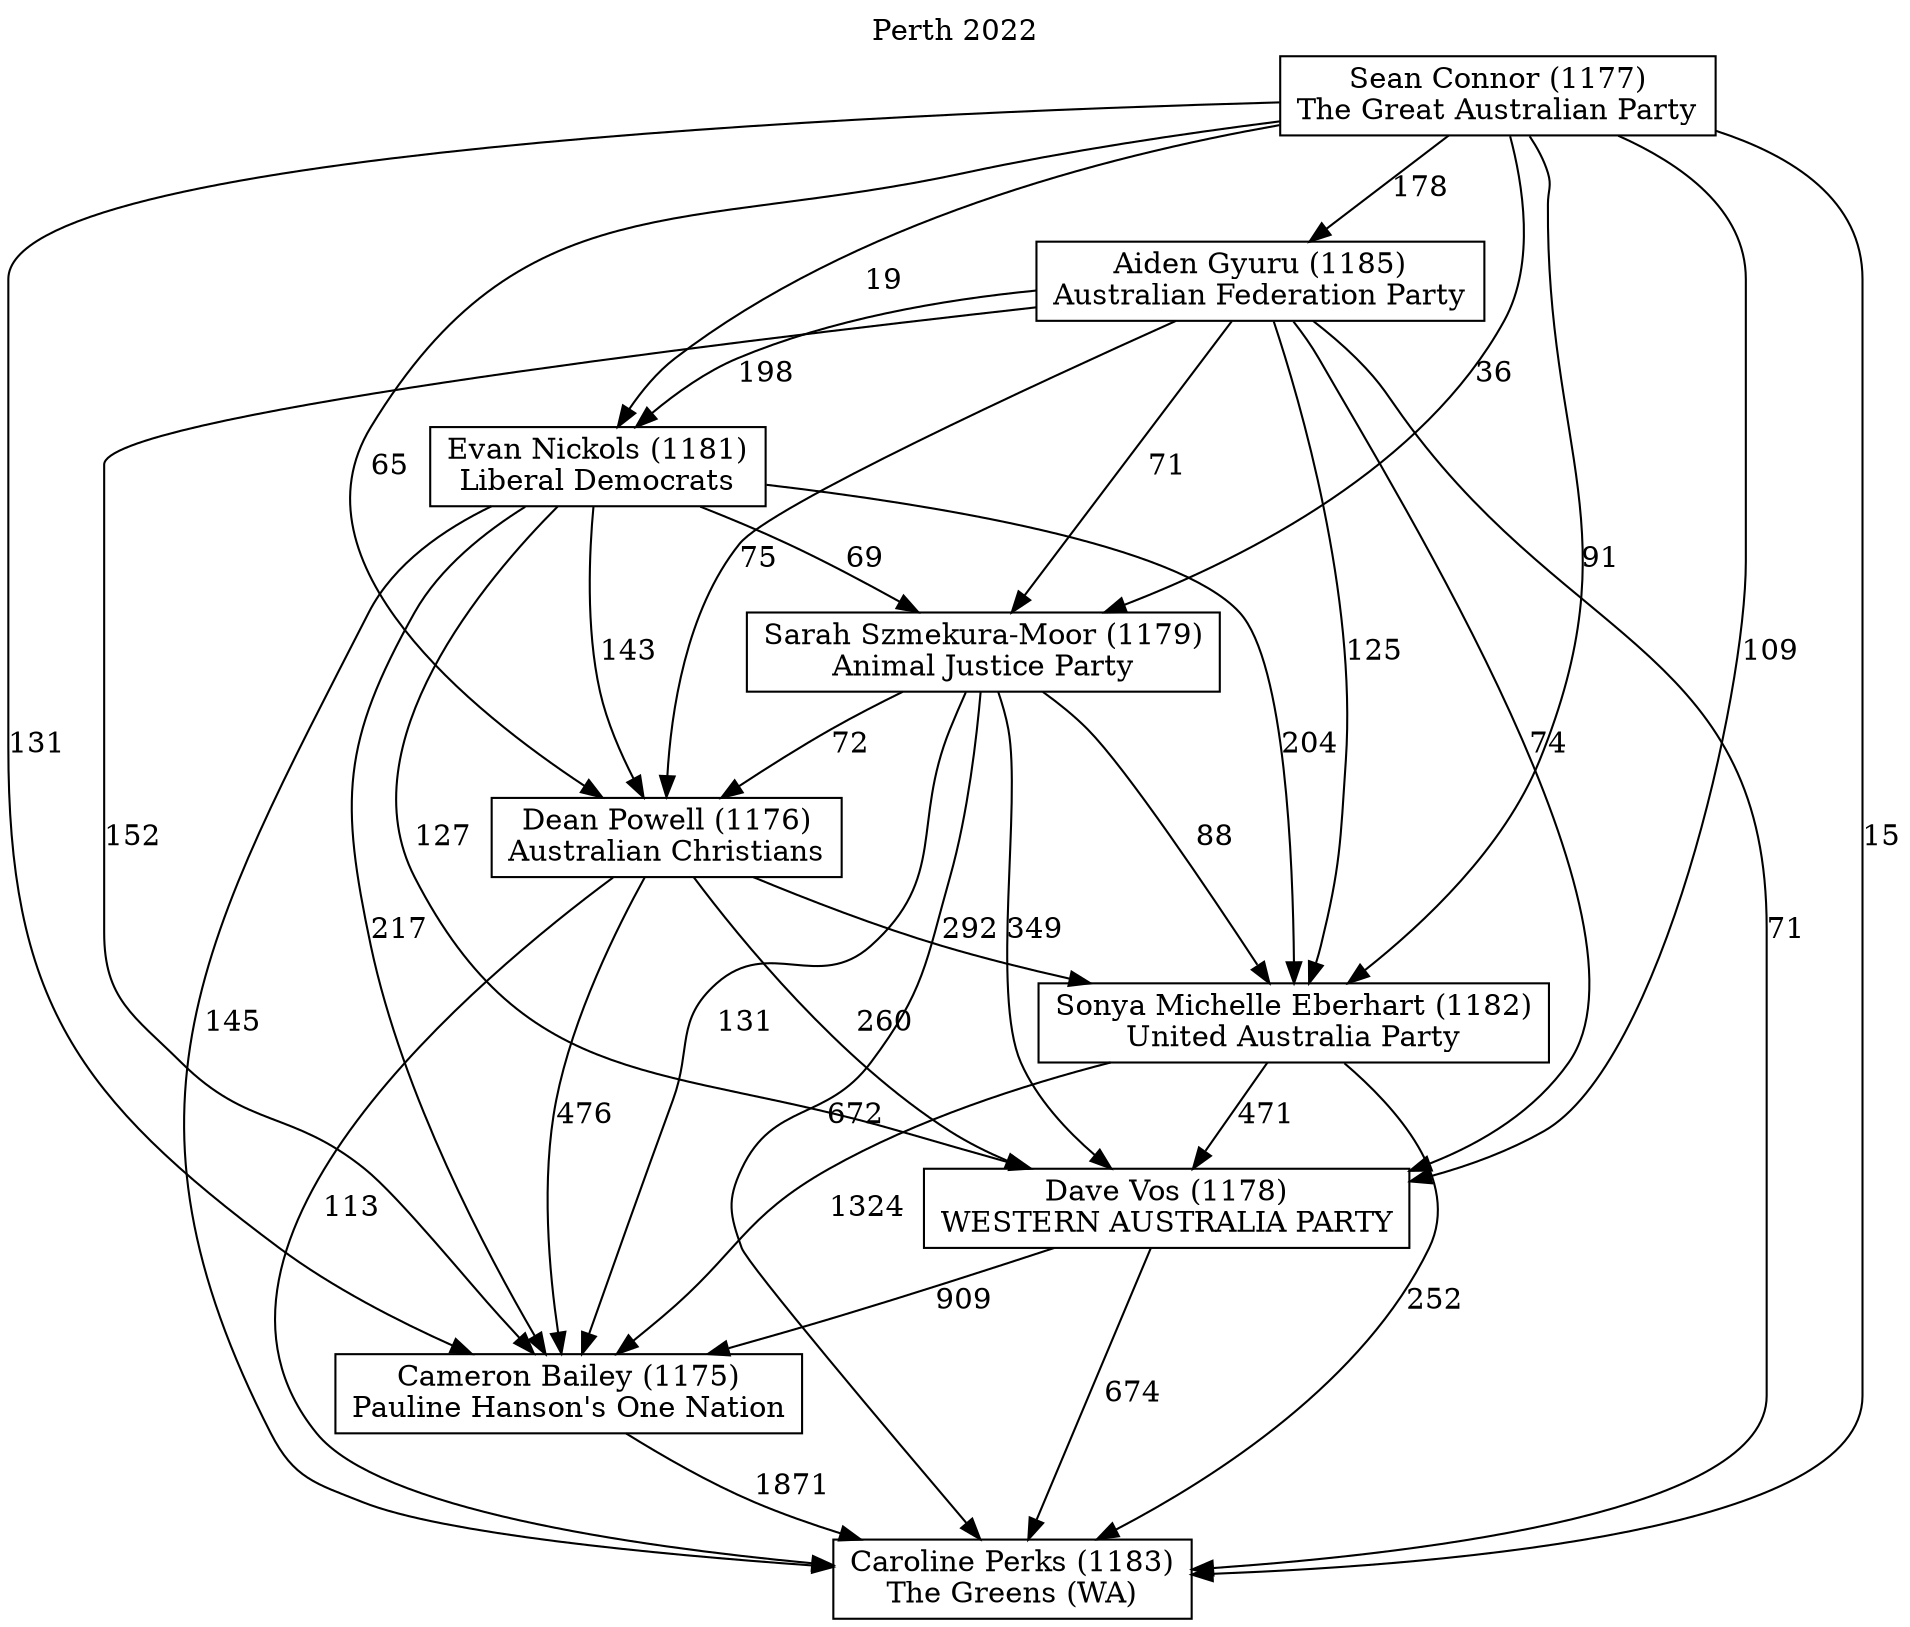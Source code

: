 // House preference flow
digraph "Caroline Perks (1183)_Perth_2022" {
	graph [label="Perth 2022" labelloc=t]
	node [shape=box]
	"Caroline Perks (1183)" [label="Caroline Perks (1183)
The Greens (WA)"]
	"Cameron Bailey (1175)" [label="Cameron Bailey (1175)
Pauline Hanson's One Nation"]
	"Dave Vos (1178)" [label="Dave Vos (1178)
WESTERN AUSTRALIA PARTY"]
	"Sonya Michelle Eberhart (1182)" [label="Sonya Michelle Eberhart (1182)
United Australia Party"]
	"Dean Powell (1176)" [label="Dean Powell (1176)
Australian Christians"]
	"Sarah Szmekura-Moor (1179)" [label="Sarah Szmekura-Moor (1179)
Animal Justice Party"]
	"Evan Nickols (1181)" [label="Evan Nickols (1181)
Liberal Democrats"]
	"Aiden Gyuru (1185)" [label="Aiden Gyuru (1185)
Australian Federation Party"]
	"Sean Connor (1177)" [label="Sean Connor (1177)
The Great Australian Party"]
	"Caroline Perks (1183)" [label="Caroline Perks (1183)
The Greens (WA)"]
	"Dave Vos (1178)" [label="Dave Vos (1178)
WESTERN AUSTRALIA PARTY"]
	"Sonya Michelle Eberhart (1182)" [label="Sonya Michelle Eberhart (1182)
United Australia Party"]
	"Dean Powell (1176)" [label="Dean Powell (1176)
Australian Christians"]
	"Sarah Szmekura-Moor (1179)" [label="Sarah Szmekura-Moor (1179)
Animal Justice Party"]
	"Evan Nickols (1181)" [label="Evan Nickols (1181)
Liberal Democrats"]
	"Aiden Gyuru (1185)" [label="Aiden Gyuru (1185)
Australian Federation Party"]
	"Sean Connor (1177)" [label="Sean Connor (1177)
The Great Australian Party"]
	"Caroline Perks (1183)" [label="Caroline Perks (1183)
The Greens (WA)"]
	"Sonya Michelle Eberhart (1182)" [label="Sonya Michelle Eberhart (1182)
United Australia Party"]
	"Dean Powell (1176)" [label="Dean Powell (1176)
Australian Christians"]
	"Sarah Szmekura-Moor (1179)" [label="Sarah Szmekura-Moor (1179)
Animal Justice Party"]
	"Evan Nickols (1181)" [label="Evan Nickols (1181)
Liberal Democrats"]
	"Aiden Gyuru (1185)" [label="Aiden Gyuru (1185)
Australian Federation Party"]
	"Sean Connor (1177)" [label="Sean Connor (1177)
The Great Australian Party"]
	"Caroline Perks (1183)" [label="Caroline Perks (1183)
The Greens (WA)"]
	"Dean Powell (1176)" [label="Dean Powell (1176)
Australian Christians"]
	"Sarah Szmekura-Moor (1179)" [label="Sarah Szmekura-Moor (1179)
Animal Justice Party"]
	"Evan Nickols (1181)" [label="Evan Nickols (1181)
Liberal Democrats"]
	"Aiden Gyuru (1185)" [label="Aiden Gyuru (1185)
Australian Federation Party"]
	"Sean Connor (1177)" [label="Sean Connor (1177)
The Great Australian Party"]
	"Caroline Perks (1183)" [label="Caroline Perks (1183)
The Greens (WA)"]
	"Sarah Szmekura-Moor (1179)" [label="Sarah Szmekura-Moor (1179)
Animal Justice Party"]
	"Evan Nickols (1181)" [label="Evan Nickols (1181)
Liberal Democrats"]
	"Aiden Gyuru (1185)" [label="Aiden Gyuru (1185)
Australian Federation Party"]
	"Sean Connor (1177)" [label="Sean Connor (1177)
The Great Australian Party"]
	"Caroline Perks (1183)" [label="Caroline Perks (1183)
The Greens (WA)"]
	"Evan Nickols (1181)" [label="Evan Nickols (1181)
Liberal Democrats"]
	"Aiden Gyuru (1185)" [label="Aiden Gyuru (1185)
Australian Federation Party"]
	"Sean Connor (1177)" [label="Sean Connor (1177)
The Great Australian Party"]
	"Caroline Perks (1183)" [label="Caroline Perks (1183)
The Greens (WA)"]
	"Aiden Gyuru (1185)" [label="Aiden Gyuru (1185)
Australian Federation Party"]
	"Sean Connor (1177)" [label="Sean Connor (1177)
The Great Australian Party"]
	"Caroline Perks (1183)" [label="Caroline Perks (1183)
The Greens (WA)"]
	"Sean Connor (1177)" [label="Sean Connor (1177)
The Great Australian Party"]
	"Sean Connor (1177)" [label="Sean Connor (1177)
The Great Australian Party"]
	"Aiden Gyuru (1185)" [label="Aiden Gyuru (1185)
Australian Federation Party"]
	"Sean Connor (1177)" [label="Sean Connor (1177)
The Great Australian Party"]
	"Sean Connor (1177)" [label="Sean Connor (1177)
The Great Australian Party"]
	"Evan Nickols (1181)" [label="Evan Nickols (1181)
Liberal Democrats"]
	"Aiden Gyuru (1185)" [label="Aiden Gyuru (1185)
Australian Federation Party"]
	"Sean Connor (1177)" [label="Sean Connor (1177)
The Great Australian Party"]
	"Evan Nickols (1181)" [label="Evan Nickols (1181)
Liberal Democrats"]
	"Sean Connor (1177)" [label="Sean Connor (1177)
The Great Australian Party"]
	"Sean Connor (1177)" [label="Sean Connor (1177)
The Great Australian Party"]
	"Aiden Gyuru (1185)" [label="Aiden Gyuru (1185)
Australian Federation Party"]
	"Sean Connor (1177)" [label="Sean Connor (1177)
The Great Australian Party"]
	"Sean Connor (1177)" [label="Sean Connor (1177)
The Great Australian Party"]
	"Sarah Szmekura-Moor (1179)" [label="Sarah Szmekura-Moor (1179)
Animal Justice Party"]
	"Evan Nickols (1181)" [label="Evan Nickols (1181)
Liberal Democrats"]
	"Aiden Gyuru (1185)" [label="Aiden Gyuru (1185)
Australian Federation Party"]
	"Sean Connor (1177)" [label="Sean Connor (1177)
The Great Australian Party"]
	"Sarah Szmekura-Moor (1179)" [label="Sarah Szmekura-Moor (1179)
Animal Justice Party"]
	"Aiden Gyuru (1185)" [label="Aiden Gyuru (1185)
Australian Federation Party"]
	"Sean Connor (1177)" [label="Sean Connor (1177)
The Great Australian Party"]
	"Sarah Szmekura-Moor (1179)" [label="Sarah Szmekura-Moor (1179)
Animal Justice Party"]
	"Sean Connor (1177)" [label="Sean Connor (1177)
The Great Australian Party"]
	"Sean Connor (1177)" [label="Sean Connor (1177)
The Great Australian Party"]
	"Aiden Gyuru (1185)" [label="Aiden Gyuru (1185)
Australian Federation Party"]
	"Sean Connor (1177)" [label="Sean Connor (1177)
The Great Australian Party"]
	"Sean Connor (1177)" [label="Sean Connor (1177)
The Great Australian Party"]
	"Evan Nickols (1181)" [label="Evan Nickols (1181)
Liberal Democrats"]
	"Aiden Gyuru (1185)" [label="Aiden Gyuru (1185)
Australian Federation Party"]
	"Sean Connor (1177)" [label="Sean Connor (1177)
The Great Australian Party"]
	"Evan Nickols (1181)" [label="Evan Nickols (1181)
Liberal Democrats"]
	"Sean Connor (1177)" [label="Sean Connor (1177)
The Great Australian Party"]
	"Sean Connor (1177)" [label="Sean Connor (1177)
The Great Australian Party"]
	"Aiden Gyuru (1185)" [label="Aiden Gyuru (1185)
Australian Federation Party"]
	"Sean Connor (1177)" [label="Sean Connor (1177)
The Great Australian Party"]
	"Sean Connor (1177)" [label="Sean Connor (1177)
The Great Australian Party"]
	"Dean Powell (1176)" [label="Dean Powell (1176)
Australian Christians"]
	"Sarah Szmekura-Moor (1179)" [label="Sarah Szmekura-Moor (1179)
Animal Justice Party"]
	"Evan Nickols (1181)" [label="Evan Nickols (1181)
Liberal Democrats"]
	"Aiden Gyuru (1185)" [label="Aiden Gyuru (1185)
Australian Federation Party"]
	"Sean Connor (1177)" [label="Sean Connor (1177)
The Great Australian Party"]
	"Dean Powell (1176)" [label="Dean Powell (1176)
Australian Christians"]
	"Evan Nickols (1181)" [label="Evan Nickols (1181)
Liberal Democrats"]
	"Aiden Gyuru (1185)" [label="Aiden Gyuru (1185)
Australian Federation Party"]
	"Sean Connor (1177)" [label="Sean Connor (1177)
The Great Australian Party"]
	"Dean Powell (1176)" [label="Dean Powell (1176)
Australian Christians"]
	"Aiden Gyuru (1185)" [label="Aiden Gyuru (1185)
Australian Federation Party"]
	"Sean Connor (1177)" [label="Sean Connor (1177)
The Great Australian Party"]
	"Dean Powell (1176)" [label="Dean Powell (1176)
Australian Christians"]
	"Sean Connor (1177)" [label="Sean Connor (1177)
The Great Australian Party"]
	"Sean Connor (1177)" [label="Sean Connor (1177)
The Great Australian Party"]
	"Aiden Gyuru (1185)" [label="Aiden Gyuru (1185)
Australian Federation Party"]
	"Sean Connor (1177)" [label="Sean Connor (1177)
The Great Australian Party"]
	"Sean Connor (1177)" [label="Sean Connor (1177)
The Great Australian Party"]
	"Evan Nickols (1181)" [label="Evan Nickols (1181)
Liberal Democrats"]
	"Aiden Gyuru (1185)" [label="Aiden Gyuru (1185)
Australian Federation Party"]
	"Sean Connor (1177)" [label="Sean Connor (1177)
The Great Australian Party"]
	"Evan Nickols (1181)" [label="Evan Nickols (1181)
Liberal Democrats"]
	"Sean Connor (1177)" [label="Sean Connor (1177)
The Great Australian Party"]
	"Sean Connor (1177)" [label="Sean Connor (1177)
The Great Australian Party"]
	"Aiden Gyuru (1185)" [label="Aiden Gyuru (1185)
Australian Federation Party"]
	"Sean Connor (1177)" [label="Sean Connor (1177)
The Great Australian Party"]
	"Sean Connor (1177)" [label="Sean Connor (1177)
The Great Australian Party"]
	"Sarah Szmekura-Moor (1179)" [label="Sarah Szmekura-Moor (1179)
Animal Justice Party"]
	"Evan Nickols (1181)" [label="Evan Nickols (1181)
Liberal Democrats"]
	"Aiden Gyuru (1185)" [label="Aiden Gyuru (1185)
Australian Federation Party"]
	"Sean Connor (1177)" [label="Sean Connor (1177)
The Great Australian Party"]
	"Sarah Szmekura-Moor (1179)" [label="Sarah Szmekura-Moor (1179)
Animal Justice Party"]
	"Aiden Gyuru (1185)" [label="Aiden Gyuru (1185)
Australian Federation Party"]
	"Sean Connor (1177)" [label="Sean Connor (1177)
The Great Australian Party"]
	"Sarah Szmekura-Moor (1179)" [label="Sarah Szmekura-Moor (1179)
Animal Justice Party"]
	"Sean Connor (1177)" [label="Sean Connor (1177)
The Great Australian Party"]
	"Sean Connor (1177)" [label="Sean Connor (1177)
The Great Australian Party"]
	"Aiden Gyuru (1185)" [label="Aiden Gyuru (1185)
Australian Federation Party"]
	"Sean Connor (1177)" [label="Sean Connor (1177)
The Great Australian Party"]
	"Sean Connor (1177)" [label="Sean Connor (1177)
The Great Australian Party"]
	"Evan Nickols (1181)" [label="Evan Nickols (1181)
Liberal Democrats"]
	"Aiden Gyuru (1185)" [label="Aiden Gyuru (1185)
Australian Federation Party"]
	"Sean Connor (1177)" [label="Sean Connor (1177)
The Great Australian Party"]
	"Evan Nickols (1181)" [label="Evan Nickols (1181)
Liberal Democrats"]
	"Sean Connor (1177)" [label="Sean Connor (1177)
The Great Australian Party"]
	"Sean Connor (1177)" [label="Sean Connor (1177)
The Great Australian Party"]
	"Aiden Gyuru (1185)" [label="Aiden Gyuru (1185)
Australian Federation Party"]
	"Sean Connor (1177)" [label="Sean Connor (1177)
The Great Australian Party"]
	"Sean Connor (1177)" [label="Sean Connor (1177)
The Great Australian Party"]
	"Sonya Michelle Eberhart (1182)" [label="Sonya Michelle Eberhart (1182)
United Australia Party"]
	"Dean Powell (1176)" [label="Dean Powell (1176)
Australian Christians"]
	"Sarah Szmekura-Moor (1179)" [label="Sarah Szmekura-Moor (1179)
Animal Justice Party"]
	"Evan Nickols (1181)" [label="Evan Nickols (1181)
Liberal Democrats"]
	"Aiden Gyuru (1185)" [label="Aiden Gyuru (1185)
Australian Federation Party"]
	"Sean Connor (1177)" [label="Sean Connor (1177)
The Great Australian Party"]
	"Sonya Michelle Eberhart (1182)" [label="Sonya Michelle Eberhart (1182)
United Australia Party"]
	"Sarah Szmekura-Moor (1179)" [label="Sarah Szmekura-Moor (1179)
Animal Justice Party"]
	"Evan Nickols (1181)" [label="Evan Nickols (1181)
Liberal Democrats"]
	"Aiden Gyuru (1185)" [label="Aiden Gyuru (1185)
Australian Federation Party"]
	"Sean Connor (1177)" [label="Sean Connor (1177)
The Great Australian Party"]
	"Sonya Michelle Eberhart (1182)" [label="Sonya Michelle Eberhart (1182)
United Australia Party"]
	"Evan Nickols (1181)" [label="Evan Nickols (1181)
Liberal Democrats"]
	"Aiden Gyuru (1185)" [label="Aiden Gyuru (1185)
Australian Federation Party"]
	"Sean Connor (1177)" [label="Sean Connor (1177)
The Great Australian Party"]
	"Sonya Michelle Eberhart (1182)" [label="Sonya Michelle Eberhart (1182)
United Australia Party"]
	"Aiden Gyuru (1185)" [label="Aiden Gyuru (1185)
Australian Federation Party"]
	"Sean Connor (1177)" [label="Sean Connor (1177)
The Great Australian Party"]
	"Sonya Michelle Eberhart (1182)" [label="Sonya Michelle Eberhart (1182)
United Australia Party"]
	"Sean Connor (1177)" [label="Sean Connor (1177)
The Great Australian Party"]
	"Sean Connor (1177)" [label="Sean Connor (1177)
The Great Australian Party"]
	"Aiden Gyuru (1185)" [label="Aiden Gyuru (1185)
Australian Federation Party"]
	"Sean Connor (1177)" [label="Sean Connor (1177)
The Great Australian Party"]
	"Sean Connor (1177)" [label="Sean Connor (1177)
The Great Australian Party"]
	"Evan Nickols (1181)" [label="Evan Nickols (1181)
Liberal Democrats"]
	"Aiden Gyuru (1185)" [label="Aiden Gyuru (1185)
Australian Federation Party"]
	"Sean Connor (1177)" [label="Sean Connor (1177)
The Great Australian Party"]
	"Evan Nickols (1181)" [label="Evan Nickols (1181)
Liberal Democrats"]
	"Sean Connor (1177)" [label="Sean Connor (1177)
The Great Australian Party"]
	"Sean Connor (1177)" [label="Sean Connor (1177)
The Great Australian Party"]
	"Aiden Gyuru (1185)" [label="Aiden Gyuru (1185)
Australian Federation Party"]
	"Sean Connor (1177)" [label="Sean Connor (1177)
The Great Australian Party"]
	"Sean Connor (1177)" [label="Sean Connor (1177)
The Great Australian Party"]
	"Sarah Szmekura-Moor (1179)" [label="Sarah Szmekura-Moor (1179)
Animal Justice Party"]
	"Evan Nickols (1181)" [label="Evan Nickols (1181)
Liberal Democrats"]
	"Aiden Gyuru (1185)" [label="Aiden Gyuru (1185)
Australian Federation Party"]
	"Sean Connor (1177)" [label="Sean Connor (1177)
The Great Australian Party"]
	"Sarah Szmekura-Moor (1179)" [label="Sarah Szmekura-Moor (1179)
Animal Justice Party"]
	"Aiden Gyuru (1185)" [label="Aiden Gyuru (1185)
Australian Federation Party"]
	"Sean Connor (1177)" [label="Sean Connor (1177)
The Great Australian Party"]
	"Sarah Szmekura-Moor (1179)" [label="Sarah Szmekura-Moor (1179)
Animal Justice Party"]
	"Sean Connor (1177)" [label="Sean Connor (1177)
The Great Australian Party"]
	"Sean Connor (1177)" [label="Sean Connor (1177)
The Great Australian Party"]
	"Aiden Gyuru (1185)" [label="Aiden Gyuru (1185)
Australian Federation Party"]
	"Sean Connor (1177)" [label="Sean Connor (1177)
The Great Australian Party"]
	"Sean Connor (1177)" [label="Sean Connor (1177)
The Great Australian Party"]
	"Evan Nickols (1181)" [label="Evan Nickols (1181)
Liberal Democrats"]
	"Aiden Gyuru (1185)" [label="Aiden Gyuru (1185)
Australian Federation Party"]
	"Sean Connor (1177)" [label="Sean Connor (1177)
The Great Australian Party"]
	"Evan Nickols (1181)" [label="Evan Nickols (1181)
Liberal Democrats"]
	"Sean Connor (1177)" [label="Sean Connor (1177)
The Great Australian Party"]
	"Sean Connor (1177)" [label="Sean Connor (1177)
The Great Australian Party"]
	"Aiden Gyuru (1185)" [label="Aiden Gyuru (1185)
Australian Federation Party"]
	"Sean Connor (1177)" [label="Sean Connor (1177)
The Great Australian Party"]
	"Sean Connor (1177)" [label="Sean Connor (1177)
The Great Australian Party"]
	"Dean Powell (1176)" [label="Dean Powell (1176)
Australian Christians"]
	"Sarah Szmekura-Moor (1179)" [label="Sarah Szmekura-Moor (1179)
Animal Justice Party"]
	"Evan Nickols (1181)" [label="Evan Nickols (1181)
Liberal Democrats"]
	"Aiden Gyuru (1185)" [label="Aiden Gyuru (1185)
Australian Federation Party"]
	"Sean Connor (1177)" [label="Sean Connor (1177)
The Great Australian Party"]
	"Dean Powell (1176)" [label="Dean Powell (1176)
Australian Christians"]
	"Evan Nickols (1181)" [label="Evan Nickols (1181)
Liberal Democrats"]
	"Aiden Gyuru (1185)" [label="Aiden Gyuru (1185)
Australian Federation Party"]
	"Sean Connor (1177)" [label="Sean Connor (1177)
The Great Australian Party"]
	"Dean Powell (1176)" [label="Dean Powell (1176)
Australian Christians"]
	"Aiden Gyuru (1185)" [label="Aiden Gyuru (1185)
Australian Federation Party"]
	"Sean Connor (1177)" [label="Sean Connor (1177)
The Great Australian Party"]
	"Dean Powell (1176)" [label="Dean Powell (1176)
Australian Christians"]
	"Sean Connor (1177)" [label="Sean Connor (1177)
The Great Australian Party"]
	"Sean Connor (1177)" [label="Sean Connor (1177)
The Great Australian Party"]
	"Aiden Gyuru (1185)" [label="Aiden Gyuru (1185)
Australian Federation Party"]
	"Sean Connor (1177)" [label="Sean Connor (1177)
The Great Australian Party"]
	"Sean Connor (1177)" [label="Sean Connor (1177)
The Great Australian Party"]
	"Evan Nickols (1181)" [label="Evan Nickols (1181)
Liberal Democrats"]
	"Aiden Gyuru (1185)" [label="Aiden Gyuru (1185)
Australian Federation Party"]
	"Sean Connor (1177)" [label="Sean Connor (1177)
The Great Australian Party"]
	"Evan Nickols (1181)" [label="Evan Nickols (1181)
Liberal Democrats"]
	"Sean Connor (1177)" [label="Sean Connor (1177)
The Great Australian Party"]
	"Sean Connor (1177)" [label="Sean Connor (1177)
The Great Australian Party"]
	"Aiden Gyuru (1185)" [label="Aiden Gyuru (1185)
Australian Federation Party"]
	"Sean Connor (1177)" [label="Sean Connor (1177)
The Great Australian Party"]
	"Sean Connor (1177)" [label="Sean Connor (1177)
The Great Australian Party"]
	"Sarah Szmekura-Moor (1179)" [label="Sarah Szmekura-Moor (1179)
Animal Justice Party"]
	"Evan Nickols (1181)" [label="Evan Nickols (1181)
Liberal Democrats"]
	"Aiden Gyuru (1185)" [label="Aiden Gyuru (1185)
Australian Federation Party"]
	"Sean Connor (1177)" [label="Sean Connor (1177)
The Great Australian Party"]
	"Sarah Szmekura-Moor (1179)" [label="Sarah Szmekura-Moor (1179)
Animal Justice Party"]
	"Aiden Gyuru (1185)" [label="Aiden Gyuru (1185)
Australian Federation Party"]
	"Sean Connor (1177)" [label="Sean Connor (1177)
The Great Australian Party"]
	"Sarah Szmekura-Moor (1179)" [label="Sarah Szmekura-Moor (1179)
Animal Justice Party"]
	"Sean Connor (1177)" [label="Sean Connor (1177)
The Great Australian Party"]
	"Sean Connor (1177)" [label="Sean Connor (1177)
The Great Australian Party"]
	"Aiden Gyuru (1185)" [label="Aiden Gyuru (1185)
Australian Federation Party"]
	"Sean Connor (1177)" [label="Sean Connor (1177)
The Great Australian Party"]
	"Sean Connor (1177)" [label="Sean Connor (1177)
The Great Australian Party"]
	"Evan Nickols (1181)" [label="Evan Nickols (1181)
Liberal Democrats"]
	"Aiden Gyuru (1185)" [label="Aiden Gyuru (1185)
Australian Federation Party"]
	"Sean Connor (1177)" [label="Sean Connor (1177)
The Great Australian Party"]
	"Evan Nickols (1181)" [label="Evan Nickols (1181)
Liberal Democrats"]
	"Sean Connor (1177)" [label="Sean Connor (1177)
The Great Australian Party"]
	"Sean Connor (1177)" [label="Sean Connor (1177)
The Great Australian Party"]
	"Aiden Gyuru (1185)" [label="Aiden Gyuru (1185)
Australian Federation Party"]
	"Sean Connor (1177)" [label="Sean Connor (1177)
The Great Australian Party"]
	"Sean Connor (1177)" [label="Sean Connor (1177)
The Great Australian Party"]
	"Dave Vos (1178)" [label="Dave Vos (1178)
WESTERN AUSTRALIA PARTY"]
	"Sonya Michelle Eberhart (1182)" [label="Sonya Michelle Eberhart (1182)
United Australia Party"]
	"Dean Powell (1176)" [label="Dean Powell (1176)
Australian Christians"]
	"Sarah Szmekura-Moor (1179)" [label="Sarah Szmekura-Moor (1179)
Animal Justice Party"]
	"Evan Nickols (1181)" [label="Evan Nickols (1181)
Liberal Democrats"]
	"Aiden Gyuru (1185)" [label="Aiden Gyuru (1185)
Australian Federation Party"]
	"Sean Connor (1177)" [label="Sean Connor (1177)
The Great Australian Party"]
	"Dave Vos (1178)" [label="Dave Vos (1178)
WESTERN AUSTRALIA PARTY"]
	"Dean Powell (1176)" [label="Dean Powell (1176)
Australian Christians"]
	"Sarah Szmekura-Moor (1179)" [label="Sarah Szmekura-Moor (1179)
Animal Justice Party"]
	"Evan Nickols (1181)" [label="Evan Nickols (1181)
Liberal Democrats"]
	"Aiden Gyuru (1185)" [label="Aiden Gyuru (1185)
Australian Federation Party"]
	"Sean Connor (1177)" [label="Sean Connor (1177)
The Great Australian Party"]
	"Dave Vos (1178)" [label="Dave Vos (1178)
WESTERN AUSTRALIA PARTY"]
	"Sarah Szmekura-Moor (1179)" [label="Sarah Szmekura-Moor (1179)
Animal Justice Party"]
	"Evan Nickols (1181)" [label="Evan Nickols (1181)
Liberal Democrats"]
	"Aiden Gyuru (1185)" [label="Aiden Gyuru (1185)
Australian Federation Party"]
	"Sean Connor (1177)" [label="Sean Connor (1177)
The Great Australian Party"]
	"Dave Vos (1178)" [label="Dave Vos (1178)
WESTERN AUSTRALIA PARTY"]
	"Evan Nickols (1181)" [label="Evan Nickols (1181)
Liberal Democrats"]
	"Aiden Gyuru (1185)" [label="Aiden Gyuru (1185)
Australian Federation Party"]
	"Sean Connor (1177)" [label="Sean Connor (1177)
The Great Australian Party"]
	"Dave Vos (1178)" [label="Dave Vos (1178)
WESTERN AUSTRALIA PARTY"]
	"Aiden Gyuru (1185)" [label="Aiden Gyuru (1185)
Australian Federation Party"]
	"Sean Connor (1177)" [label="Sean Connor (1177)
The Great Australian Party"]
	"Dave Vos (1178)" [label="Dave Vos (1178)
WESTERN AUSTRALIA PARTY"]
	"Sean Connor (1177)" [label="Sean Connor (1177)
The Great Australian Party"]
	"Sean Connor (1177)" [label="Sean Connor (1177)
The Great Australian Party"]
	"Aiden Gyuru (1185)" [label="Aiden Gyuru (1185)
Australian Federation Party"]
	"Sean Connor (1177)" [label="Sean Connor (1177)
The Great Australian Party"]
	"Sean Connor (1177)" [label="Sean Connor (1177)
The Great Australian Party"]
	"Evan Nickols (1181)" [label="Evan Nickols (1181)
Liberal Democrats"]
	"Aiden Gyuru (1185)" [label="Aiden Gyuru (1185)
Australian Federation Party"]
	"Sean Connor (1177)" [label="Sean Connor (1177)
The Great Australian Party"]
	"Evan Nickols (1181)" [label="Evan Nickols (1181)
Liberal Democrats"]
	"Sean Connor (1177)" [label="Sean Connor (1177)
The Great Australian Party"]
	"Sean Connor (1177)" [label="Sean Connor (1177)
The Great Australian Party"]
	"Aiden Gyuru (1185)" [label="Aiden Gyuru (1185)
Australian Federation Party"]
	"Sean Connor (1177)" [label="Sean Connor (1177)
The Great Australian Party"]
	"Sean Connor (1177)" [label="Sean Connor (1177)
The Great Australian Party"]
	"Sarah Szmekura-Moor (1179)" [label="Sarah Szmekura-Moor (1179)
Animal Justice Party"]
	"Evan Nickols (1181)" [label="Evan Nickols (1181)
Liberal Democrats"]
	"Aiden Gyuru (1185)" [label="Aiden Gyuru (1185)
Australian Federation Party"]
	"Sean Connor (1177)" [label="Sean Connor (1177)
The Great Australian Party"]
	"Sarah Szmekura-Moor (1179)" [label="Sarah Szmekura-Moor (1179)
Animal Justice Party"]
	"Aiden Gyuru (1185)" [label="Aiden Gyuru (1185)
Australian Federation Party"]
	"Sean Connor (1177)" [label="Sean Connor (1177)
The Great Australian Party"]
	"Sarah Szmekura-Moor (1179)" [label="Sarah Szmekura-Moor (1179)
Animal Justice Party"]
	"Sean Connor (1177)" [label="Sean Connor (1177)
The Great Australian Party"]
	"Sean Connor (1177)" [label="Sean Connor (1177)
The Great Australian Party"]
	"Aiden Gyuru (1185)" [label="Aiden Gyuru (1185)
Australian Federation Party"]
	"Sean Connor (1177)" [label="Sean Connor (1177)
The Great Australian Party"]
	"Sean Connor (1177)" [label="Sean Connor (1177)
The Great Australian Party"]
	"Evan Nickols (1181)" [label="Evan Nickols (1181)
Liberal Democrats"]
	"Aiden Gyuru (1185)" [label="Aiden Gyuru (1185)
Australian Federation Party"]
	"Sean Connor (1177)" [label="Sean Connor (1177)
The Great Australian Party"]
	"Evan Nickols (1181)" [label="Evan Nickols (1181)
Liberal Democrats"]
	"Sean Connor (1177)" [label="Sean Connor (1177)
The Great Australian Party"]
	"Sean Connor (1177)" [label="Sean Connor (1177)
The Great Australian Party"]
	"Aiden Gyuru (1185)" [label="Aiden Gyuru (1185)
Australian Federation Party"]
	"Sean Connor (1177)" [label="Sean Connor (1177)
The Great Australian Party"]
	"Sean Connor (1177)" [label="Sean Connor (1177)
The Great Australian Party"]
	"Dean Powell (1176)" [label="Dean Powell (1176)
Australian Christians"]
	"Sarah Szmekura-Moor (1179)" [label="Sarah Szmekura-Moor (1179)
Animal Justice Party"]
	"Evan Nickols (1181)" [label="Evan Nickols (1181)
Liberal Democrats"]
	"Aiden Gyuru (1185)" [label="Aiden Gyuru (1185)
Australian Federation Party"]
	"Sean Connor (1177)" [label="Sean Connor (1177)
The Great Australian Party"]
	"Dean Powell (1176)" [label="Dean Powell (1176)
Australian Christians"]
	"Evan Nickols (1181)" [label="Evan Nickols (1181)
Liberal Democrats"]
	"Aiden Gyuru (1185)" [label="Aiden Gyuru (1185)
Australian Federation Party"]
	"Sean Connor (1177)" [label="Sean Connor (1177)
The Great Australian Party"]
	"Dean Powell (1176)" [label="Dean Powell (1176)
Australian Christians"]
	"Aiden Gyuru (1185)" [label="Aiden Gyuru (1185)
Australian Federation Party"]
	"Sean Connor (1177)" [label="Sean Connor (1177)
The Great Australian Party"]
	"Dean Powell (1176)" [label="Dean Powell (1176)
Australian Christians"]
	"Sean Connor (1177)" [label="Sean Connor (1177)
The Great Australian Party"]
	"Sean Connor (1177)" [label="Sean Connor (1177)
The Great Australian Party"]
	"Aiden Gyuru (1185)" [label="Aiden Gyuru (1185)
Australian Federation Party"]
	"Sean Connor (1177)" [label="Sean Connor (1177)
The Great Australian Party"]
	"Sean Connor (1177)" [label="Sean Connor (1177)
The Great Australian Party"]
	"Evan Nickols (1181)" [label="Evan Nickols (1181)
Liberal Democrats"]
	"Aiden Gyuru (1185)" [label="Aiden Gyuru (1185)
Australian Federation Party"]
	"Sean Connor (1177)" [label="Sean Connor (1177)
The Great Australian Party"]
	"Evan Nickols (1181)" [label="Evan Nickols (1181)
Liberal Democrats"]
	"Sean Connor (1177)" [label="Sean Connor (1177)
The Great Australian Party"]
	"Sean Connor (1177)" [label="Sean Connor (1177)
The Great Australian Party"]
	"Aiden Gyuru (1185)" [label="Aiden Gyuru (1185)
Australian Federation Party"]
	"Sean Connor (1177)" [label="Sean Connor (1177)
The Great Australian Party"]
	"Sean Connor (1177)" [label="Sean Connor (1177)
The Great Australian Party"]
	"Sarah Szmekura-Moor (1179)" [label="Sarah Szmekura-Moor (1179)
Animal Justice Party"]
	"Evan Nickols (1181)" [label="Evan Nickols (1181)
Liberal Democrats"]
	"Aiden Gyuru (1185)" [label="Aiden Gyuru (1185)
Australian Federation Party"]
	"Sean Connor (1177)" [label="Sean Connor (1177)
The Great Australian Party"]
	"Sarah Szmekura-Moor (1179)" [label="Sarah Szmekura-Moor (1179)
Animal Justice Party"]
	"Aiden Gyuru (1185)" [label="Aiden Gyuru (1185)
Australian Federation Party"]
	"Sean Connor (1177)" [label="Sean Connor (1177)
The Great Australian Party"]
	"Sarah Szmekura-Moor (1179)" [label="Sarah Szmekura-Moor (1179)
Animal Justice Party"]
	"Sean Connor (1177)" [label="Sean Connor (1177)
The Great Australian Party"]
	"Sean Connor (1177)" [label="Sean Connor (1177)
The Great Australian Party"]
	"Aiden Gyuru (1185)" [label="Aiden Gyuru (1185)
Australian Federation Party"]
	"Sean Connor (1177)" [label="Sean Connor (1177)
The Great Australian Party"]
	"Sean Connor (1177)" [label="Sean Connor (1177)
The Great Australian Party"]
	"Evan Nickols (1181)" [label="Evan Nickols (1181)
Liberal Democrats"]
	"Aiden Gyuru (1185)" [label="Aiden Gyuru (1185)
Australian Federation Party"]
	"Sean Connor (1177)" [label="Sean Connor (1177)
The Great Australian Party"]
	"Evan Nickols (1181)" [label="Evan Nickols (1181)
Liberal Democrats"]
	"Sean Connor (1177)" [label="Sean Connor (1177)
The Great Australian Party"]
	"Sean Connor (1177)" [label="Sean Connor (1177)
The Great Australian Party"]
	"Aiden Gyuru (1185)" [label="Aiden Gyuru (1185)
Australian Federation Party"]
	"Sean Connor (1177)" [label="Sean Connor (1177)
The Great Australian Party"]
	"Sean Connor (1177)" [label="Sean Connor (1177)
The Great Australian Party"]
	"Sonya Michelle Eberhart (1182)" [label="Sonya Michelle Eberhart (1182)
United Australia Party"]
	"Dean Powell (1176)" [label="Dean Powell (1176)
Australian Christians"]
	"Sarah Szmekura-Moor (1179)" [label="Sarah Szmekura-Moor (1179)
Animal Justice Party"]
	"Evan Nickols (1181)" [label="Evan Nickols (1181)
Liberal Democrats"]
	"Aiden Gyuru (1185)" [label="Aiden Gyuru (1185)
Australian Federation Party"]
	"Sean Connor (1177)" [label="Sean Connor (1177)
The Great Australian Party"]
	"Sonya Michelle Eberhart (1182)" [label="Sonya Michelle Eberhart (1182)
United Australia Party"]
	"Sarah Szmekura-Moor (1179)" [label="Sarah Szmekura-Moor (1179)
Animal Justice Party"]
	"Evan Nickols (1181)" [label="Evan Nickols (1181)
Liberal Democrats"]
	"Aiden Gyuru (1185)" [label="Aiden Gyuru (1185)
Australian Federation Party"]
	"Sean Connor (1177)" [label="Sean Connor (1177)
The Great Australian Party"]
	"Sonya Michelle Eberhart (1182)" [label="Sonya Michelle Eberhart (1182)
United Australia Party"]
	"Evan Nickols (1181)" [label="Evan Nickols (1181)
Liberal Democrats"]
	"Aiden Gyuru (1185)" [label="Aiden Gyuru (1185)
Australian Federation Party"]
	"Sean Connor (1177)" [label="Sean Connor (1177)
The Great Australian Party"]
	"Sonya Michelle Eberhart (1182)" [label="Sonya Michelle Eberhart (1182)
United Australia Party"]
	"Aiden Gyuru (1185)" [label="Aiden Gyuru (1185)
Australian Federation Party"]
	"Sean Connor (1177)" [label="Sean Connor (1177)
The Great Australian Party"]
	"Sonya Michelle Eberhart (1182)" [label="Sonya Michelle Eberhart (1182)
United Australia Party"]
	"Sean Connor (1177)" [label="Sean Connor (1177)
The Great Australian Party"]
	"Sean Connor (1177)" [label="Sean Connor (1177)
The Great Australian Party"]
	"Aiden Gyuru (1185)" [label="Aiden Gyuru (1185)
Australian Federation Party"]
	"Sean Connor (1177)" [label="Sean Connor (1177)
The Great Australian Party"]
	"Sean Connor (1177)" [label="Sean Connor (1177)
The Great Australian Party"]
	"Evan Nickols (1181)" [label="Evan Nickols (1181)
Liberal Democrats"]
	"Aiden Gyuru (1185)" [label="Aiden Gyuru (1185)
Australian Federation Party"]
	"Sean Connor (1177)" [label="Sean Connor (1177)
The Great Australian Party"]
	"Evan Nickols (1181)" [label="Evan Nickols (1181)
Liberal Democrats"]
	"Sean Connor (1177)" [label="Sean Connor (1177)
The Great Australian Party"]
	"Sean Connor (1177)" [label="Sean Connor (1177)
The Great Australian Party"]
	"Aiden Gyuru (1185)" [label="Aiden Gyuru (1185)
Australian Federation Party"]
	"Sean Connor (1177)" [label="Sean Connor (1177)
The Great Australian Party"]
	"Sean Connor (1177)" [label="Sean Connor (1177)
The Great Australian Party"]
	"Sarah Szmekura-Moor (1179)" [label="Sarah Szmekura-Moor (1179)
Animal Justice Party"]
	"Evan Nickols (1181)" [label="Evan Nickols (1181)
Liberal Democrats"]
	"Aiden Gyuru (1185)" [label="Aiden Gyuru (1185)
Australian Federation Party"]
	"Sean Connor (1177)" [label="Sean Connor (1177)
The Great Australian Party"]
	"Sarah Szmekura-Moor (1179)" [label="Sarah Szmekura-Moor (1179)
Animal Justice Party"]
	"Aiden Gyuru (1185)" [label="Aiden Gyuru (1185)
Australian Federation Party"]
	"Sean Connor (1177)" [label="Sean Connor (1177)
The Great Australian Party"]
	"Sarah Szmekura-Moor (1179)" [label="Sarah Szmekura-Moor (1179)
Animal Justice Party"]
	"Sean Connor (1177)" [label="Sean Connor (1177)
The Great Australian Party"]
	"Sean Connor (1177)" [label="Sean Connor (1177)
The Great Australian Party"]
	"Aiden Gyuru (1185)" [label="Aiden Gyuru (1185)
Australian Federation Party"]
	"Sean Connor (1177)" [label="Sean Connor (1177)
The Great Australian Party"]
	"Sean Connor (1177)" [label="Sean Connor (1177)
The Great Australian Party"]
	"Evan Nickols (1181)" [label="Evan Nickols (1181)
Liberal Democrats"]
	"Aiden Gyuru (1185)" [label="Aiden Gyuru (1185)
Australian Federation Party"]
	"Sean Connor (1177)" [label="Sean Connor (1177)
The Great Australian Party"]
	"Evan Nickols (1181)" [label="Evan Nickols (1181)
Liberal Democrats"]
	"Sean Connor (1177)" [label="Sean Connor (1177)
The Great Australian Party"]
	"Sean Connor (1177)" [label="Sean Connor (1177)
The Great Australian Party"]
	"Aiden Gyuru (1185)" [label="Aiden Gyuru (1185)
Australian Federation Party"]
	"Sean Connor (1177)" [label="Sean Connor (1177)
The Great Australian Party"]
	"Sean Connor (1177)" [label="Sean Connor (1177)
The Great Australian Party"]
	"Dean Powell (1176)" [label="Dean Powell (1176)
Australian Christians"]
	"Sarah Szmekura-Moor (1179)" [label="Sarah Szmekura-Moor (1179)
Animal Justice Party"]
	"Evan Nickols (1181)" [label="Evan Nickols (1181)
Liberal Democrats"]
	"Aiden Gyuru (1185)" [label="Aiden Gyuru (1185)
Australian Federation Party"]
	"Sean Connor (1177)" [label="Sean Connor (1177)
The Great Australian Party"]
	"Dean Powell (1176)" [label="Dean Powell (1176)
Australian Christians"]
	"Evan Nickols (1181)" [label="Evan Nickols (1181)
Liberal Democrats"]
	"Aiden Gyuru (1185)" [label="Aiden Gyuru (1185)
Australian Federation Party"]
	"Sean Connor (1177)" [label="Sean Connor (1177)
The Great Australian Party"]
	"Dean Powell (1176)" [label="Dean Powell (1176)
Australian Christians"]
	"Aiden Gyuru (1185)" [label="Aiden Gyuru (1185)
Australian Federation Party"]
	"Sean Connor (1177)" [label="Sean Connor (1177)
The Great Australian Party"]
	"Dean Powell (1176)" [label="Dean Powell (1176)
Australian Christians"]
	"Sean Connor (1177)" [label="Sean Connor (1177)
The Great Australian Party"]
	"Sean Connor (1177)" [label="Sean Connor (1177)
The Great Australian Party"]
	"Aiden Gyuru (1185)" [label="Aiden Gyuru (1185)
Australian Federation Party"]
	"Sean Connor (1177)" [label="Sean Connor (1177)
The Great Australian Party"]
	"Sean Connor (1177)" [label="Sean Connor (1177)
The Great Australian Party"]
	"Evan Nickols (1181)" [label="Evan Nickols (1181)
Liberal Democrats"]
	"Aiden Gyuru (1185)" [label="Aiden Gyuru (1185)
Australian Federation Party"]
	"Sean Connor (1177)" [label="Sean Connor (1177)
The Great Australian Party"]
	"Evan Nickols (1181)" [label="Evan Nickols (1181)
Liberal Democrats"]
	"Sean Connor (1177)" [label="Sean Connor (1177)
The Great Australian Party"]
	"Sean Connor (1177)" [label="Sean Connor (1177)
The Great Australian Party"]
	"Aiden Gyuru (1185)" [label="Aiden Gyuru (1185)
Australian Federation Party"]
	"Sean Connor (1177)" [label="Sean Connor (1177)
The Great Australian Party"]
	"Sean Connor (1177)" [label="Sean Connor (1177)
The Great Australian Party"]
	"Sarah Szmekura-Moor (1179)" [label="Sarah Szmekura-Moor (1179)
Animal Justice Party"]
	"Evan Nickols (1181)" [label="Evan Nickols (1181)
Liberal Democrats"]
	"Aiden Gyuru (1185)" [label="Aiden Gyuru (1185)
Australian Federation Party"]
	"Sean Connor (1177)" [label="Sean Connor (1177)
The Great Australian Party"]
	"Sarah Szmekura-Moor (1179)" [label="Sarah Szmekura-Moor (1179)
Animal Justice Party"]
	"Aiden Gyuru (1185)" [label="Aiden Gyuru (1185)
Australian Federation Party"]
	"Sean Connor (1177)" [label="Sean Connor (1177)
The Great Australian Party"]
	"Sarah Szmekura-Moor (1179)" [label="Sarah Szmekura-Moor (1179)
Animal Justice Party"]
	"Sean Connor (1177)" [label="Sean Connor (1177)
The Great Australian Party"]
	"Sean Connor (1177)" [label="Sean Connor (1177)
The Great Australian Party"]
	"Aiden Gyuru (1185)" [label="Aiden Gyuru (1185)
Australian Federation Party"]
	"Sean Connor (1177)" [label="Sean Connor (1177)
The Great Australian Party"]
	"Sean Connor (1177)" [label="Sean Connor (1177)
The Great Australian Party"]
	"Evan Nickols (1181)" [label="Evan Nickols (1181)
Liberal Democrats"]
	"Aiden Gyuru (1185)" [label="Aiden Gyuru (1185)
Australian Federation Party"]
	"Sean Connor (1177)" [label="Sean Connor (1177)
The Great Australian Party"]
	"Evan Nickols (1181)" [label="Evan Nickols (1181)
Liberal Democrats"]
	"Sean Connor (1177)" [label="Sean Connor (1177)
The Great Australian Party"]
	"Sean Connor (1177)" [label="Sean Connor (1177)
The Great Australian Party"]
	"Aiden Gyuru (1185)" [label="Aiden Gyuru (1185)
Australian Federation Party"]
	"Sean Connor (1177)" [label="Sean Connor (1177)
The Great Australian Party"]
	"Sean Connor (1177)" [label="Sean Connor (1177)
The Great Australian Party"]
	"Cameron Bailey (1175)" [label="Cameron Bailey (1175)
Pauline Hanson's One Nation"]
	"Dave Vos (1178)" [label="Dave Vos (1178)
WESTERN AUSTRALIA PARTY"]
	"Sonya Michelle Eberhart (1182)" [label="Sonya Michelle Eberhart (1182)
United Australia Party"]
	"Dean Powell (1176)" [label="Dean Powell (1176)
Australian Christians"]
	"Sarah Szmekura-Moor (1179)" [label="Sarah Szmekura-Moor (1179)
Animal Justice Party"]
	"Evan Nickols (1181)" [label="Evan Nickols (1181)
Liberal Democrats"]
	"Aiden Gyuru (1185)" [label="Aiden Gyuru (1185)
Australian Federation Party"]
	"Sean Connor (1177)" [label="Sean Connor (1177)
The Great Australian Party"]
	"Cameron Bailey (1175)" [label="Cameron Bailey (1175)
Pauline Hanson's One Nation"]
	"Sonya Michelle Eberhart (1182)" [label="Sonya Michelle Eberhart (1182)
United Australia Party"]
	"Dean Powell (1176)" [label="Dean Powell (1176)
Australian Christians"]
	"Sarah Szmekura-Moor (1179)" [label="Sarah Szmekura-Moor (1179)
Animal Justice Party"]
	"Evan Nickols (1181)" [label="Evan Nickols (1181)
Liberal Democrats"]
	"Aiden Gyuru (1185)" [label="Aiden Gyuru (1185)
Australian Federation Party"]
	"Sean Connor (1177)" [label="Sean Connor (1177)
The Great Australian Party"]
	"Cameron Bailey (1175)" [label="Cameron Bailey (1175)
Pauline Hanson's One Nation"]
	"Dean Powell (1176)" [label="Dean Powell (1176)
Australian Christians"]
	"Sarah Szmekura-Moor (1179)" [label="Sarah Szmekura-Moor (1179)
Animal Justice Party"]
	"Evan Nickols (1181)" [label="Evan Nickols (1181)
Liberal Democrats"]
	"Aiden Gyuru (1185)" [label="Aiden Gyuru (1185)
Australian Federation Party"]
	"Sean Connor (1177)" [label="Sean Connor (1177)
The Great Australian Party"]
	"Cameron Bailey (1175)" [label="Cameron Bailey (1175)
Pauline Hanson's One Nation"]
	"Sarah Szmekura-Moor (1179)" [label="Sarah Szmekura-Moor (1179)
Animal Justice Party"]
	"Evan Nickols (1181)" [label="Evan Nickols (1181)
Liberal Democrats"]
	"Aiden Gyuru (1185)" [label="Aiden Gyuru (1185)
Australian Federation Party"]
	"Sean Connor (1177)" [label="Sean Connor (1177)
The Great Australian Party"]
	"Cameron Bailey (1175)" [label="Cameron Bailey (1175)
Pauline Hanson's One Nation"]
	"Evan Nickols (1181)" [label="Evan Nickols (1181)
Liberal Democrats"]
	"Aiden Gyuru (1185)" [label="Aiden Gyuru (1185)
Australian Federation Party"]
	"Sean Connor (1177)" [label="Sean Connor (1177)
The Great Australian Party"]
	"Cameron Bailey (1175)" [label="Cameron Bailey (1175)
Pauline Hanson's One Nation"]
	"Aiden Gyuru (1185)" [label="Aiden Gyuru (1185)
Australian Federation Party"]
	"Sean Connor (1177)" [label="Sean Connor (1177)
The Great Australian Party"]
	"Cameron Bailey (1175)" [label="Cameron Bailey (1175)
Pauline Hanson's One Nation"]
	"Sean Connor (1177)" [label="Sean Connor (1177)
The Great Australian Party"]
	"Sean Connor (1177)" [label="Sean Connor (1177)
The Great Australian Party"]
	"Aiden Gyuru (1185)" [label="Aiden Gyuru (1185)
Australian Federation Party"]
	"Sean Connor (1177)" [label="Sean Connor (1177)
The Great Australian Party"]
	"Sean Connor (1177)" [label="Sean Connor (1177)
The Great Australian Party"]
	"Evan Nickols (1181)" [label="Evan Nickols (1181)
Liberal Democrats"]
	"Aiden Gyuru (1185)" [label="Aiden Gyuru (1185)
Australian Federation Party"]
	"Sean Connor (1177)" [label="Sean Connor (1177)
The Great Australian Party"]
	"Evan Nickols (1181)" [label="Evan Nickols (1181)
Liberal Democrats"]
	"Sean Connor (1177)" [label="Sean Connor (1177)
The Great Australian Party"]
	"Sean Connor (1177)" [label="Sean Connor (1177)
The Great Australian Party"]
	"Aiden Gyuru (1185)" [label="Aiden Gyuru (1185)
Australian Federation Party"]
	"Sean Connor (1177)" [label="Sean Connor (1177)
The Great Australian Party"]
	"Sean Connor (1177)" [label="Sean Connor (1177)
The Great Australian Party"]
	"Sarah Szmekura-Moor (1179)" [label="Sarah Szmekura-Moor (1179)
Animal Justice Party"]
	"Evan Nickols (1181)" [label="Evan Nickols (1181)
Liberal Democrats"]
	"Aiden Gyuru (1185)" [label="Aiden Gyuru (1185)
Australian Federation Party"]
	"Sean Connor (1177)" [label="Sean Connor (1177)
The Great Australian Party"]
	"Sarah Szmekura-Moor (1179)" [label="Sarah Szmekura-Moor (1179)
Animal Justice Party"]
	"Aiden Gyuru (1185)" [label="Aiden Gyuru (1185)
Australian Federation Party"]
	"Sean Connor (1177)" [label="Sean Connor (1177)
The Great Australian Party"]
	"Sarah Szmekura-Moor (1179)" [label="Sarah Szmekura-Moor (1179)
Animal Justice Party"]
	"Sean Connor (1177)" [label="Sean Connor (1177)
The Great Australian Party"]
	"Sean Connor (1177)" [label="Sean Connor (1177)
The Great Australian Party"]
	"Aiden Gyuru (1185)" [label="Aiden Gyuru (1185)
Australian Federation Party"]
	"Sean Connor (1177)" [label="Sean Connor (1177)
The Great Australian Party"]
	"Sean Connor (1177)" [label="Sean Connor (1177)
The Great Australian Party"]
	"Evan Nickols (1181)" [label="Evan Nickols (1181)
Liberal Democrats"]
	"Aiden Gyuru (1185)" [label="Aiden Gyuru (1185)
Australian Federation Party"]
	"Sean Connor (1177)" [label="Sean Connor (1177)
The Great Australian Party"]
	"Evan Nickols (1181)" [label="Evan Nickols (1181)
Liberal Democrats"]
	"Sean Connor (1177)" [label="Sean Connor (1177)
The Great Australian Party"]
	"Sean Connor (1177)" [label="Sean Connor (1177)
The Great Australian Party"]
	"Aiden Gyuru (1185)" [label="Aiden Gyuru (1185)
Australian Federation Party"]
	"Sean Connor (1177)" [label="Sean Connor (1177)
The Great Australian Party"]
	"Sean Connor (1177)" [label="Sean Connor (1177)
The Great Australian Party"]
	"Dean Powell (1176)" [label="Dean Powell (1176)
Australian Christians"]
	"Sarah Szmekura-Moor (1179)" [label="Sarah Szmekura-Moor (1179)
Animal Justice Party"]
	"Evan Nickols (1181)" [label="Evan Nickols (1181)
Liberal Democrats"]
	"Aiden Gyuru (1185)" [label="Aiden Gyuru (1185)
Australian Federation Party"]
	"Sean Connor (1177)" [label="Sean Connor (1177)
The Great Australian Party"]
	"Dean Powell (1176)" [label="Dean Powell (1176)
Australian Christians"]
	"Evan Nickols (1181)" [label="Evan Nickols (1181)
Liberal Democrats"]
	"Aiden Gyuru (1185)" [label="Aiden Gyuru (1185)
Australian Federation Party"]
	"Sean Connor (1177)" [label="Sean Connor (1177)
The Great Australian Party"]
	"Dean Powell (1176)" [label="Dean Powell (1176)
Australian Christians"]
	"Aiden Gyuru (1185)" [label="Aiden Gyuru (1185)
Australian Federation Party"]
	"Sean Connor (1177)" [label="Sean Connor (1177)
The Great Australian Party"]
	"Dean Powell (1176)" [label="Dean Powell (1176)
Australian Christians"]
	"Sean Connor (1177)" [label="Sean Connor (1177)
The Great Australian Party"]
	"Sean Connor (1177)" [label="Sean Connor (1177)
The Great Australian Party"]
	"Aiden Gyuru (1185)" [label="Aiden Gyuru (1185)
Australian Federation Party"]
	"Sean Connor (1177)" [label="Sean Connor (1177)
The Great Australian Party"]
	"Sean Connor (1177)" [label="Sean Connor (1177)
The Great Australian Party"]
	"Evan Nickols (1181)" [label="Evan Nickols (1181)
Liberal Democrats"]
	"Aiden Gyuru (1185)" [label="Aiden Gyuru (1185)
Australian Federation Party"]
	"Sean Connor (1177)" [label="Sean Connor (1177)
The Great Australian Party"]
	"Evan Nickols (1181)" [label="Evan Nickols (1181)
Liberal Democrats"]
	"Sean Connor (1177)" [label="Sean Connor (1177)
The Great Australian Party"]
	"Sean Connor (1177)" [label="Sean Connor (1177)
The Great Australian Party"]
	"Aiden Gyuru (1185)" [label="Aiden Gyuru (1185)
Australian Federation Party"]
	"Sean Connor (1177)" [label="Sean Connor (1177)
The Great Australian Party"]
	"Sean Connor (1177)" [label="Sean Connor (1177)
The Great Australian Party"]
	"Sarah Szmekura-Moor (1179)" [label="Sarah Szmekura-Moor (1179)
Animal Justice Party"]
	"Evan Nickols (1181)" [label="Evan Nickols (1181)
Liberal Democrats"]
	"Aiden Gyuru (1185)" [label="Aiden Gyuru (1185)
Australian Federation Party"]
	"Sean Connor (1177)" [label="Sean Connor (1177)
The Great Australian Party"]
	"Sarah Szmekura-Moor (1179)" [label="Sarah Szmekura-Moor (1179)
Animal Justice Party"]
	"Aiden Gyuru (1185)" [label="Aiden Gyuru (1185)
Australian Federation Party"]
	"Sean Connor (1177)" [label="Sean Connor (1177)
The Great Australian Party"]
	"Sarah Szmekura-Moor (1179)" [label="Sarah Szmekura-Moor (1179)
Animal Justice Party"]
	"Sean Connor (1177)" [label="Sean Connor (1177)
The Great Australian Party"]
	"Sean Connor (1177)" [label="Sean Connor (1177)
The Great Australian Party"]
	"Aiden Gyuru (1185)" [label="Aiden Gyuru (1185)
Australian Federation Party"]
	"Sean Connor (1177)" [label="Sean Connor (1177)
The Great Australian Party"]
	"Sean Connor (1177)" [label="Sean Connor (1177)
The Great Australian Party"]
	"Evan Nickols (1181)" [label="Evan Nickols (1181)
Liberal Democrats"]
	"Aiden Gyuru (1185)" [label="Aiden Gyuru (1185)
Australian Federation Party"]
	"Sean Connor (1177)" [label="Sean Connor (1177)
The Great Australian Party"]
	"Evan Nickols (1181)" [label="Evan Nickols (1181)
Liberal Democrats"]
	"Sean Connor (1177)" [label="Sean Connor (1177)
The Great Australian Party"]
	"Sean Connor (1177)" [label="Sean Connor (1177)
The Great Australian Party"]
	"Aiden Gyuru (1185)" [label="Aiden Gyuru (1185)
Australian Federation Party"]
	"Sean Connor (1177)" [label="Sean Connor (1177)
The Great Australian Party"]
	"Sean Connor (1177)" [label="Sean Connor (1177)
The Great Australian Party"]
	"Sonya Michelle Eberhart (1182)" [label="Sonya Michelle Eberhart (1182)
United Australia Party"]
	"Dean Powell (1176)" [label="Dean Powell (1176)
Australian Christians"]
	"Sarah Szmekura-Moor (1179)" [label="Sarah Szmekura-Moor (1179)
Animal Justice Party"]
	"Evan Nickols (1181)" [label="Evan Nickols (1181)
Liberal Democrats"]
	"Aiden Gyuru (1185)" [label="Aiden Gyuru (1185)
Australian Federation Party"]
	"Sean Connor (1177)" [label="Sean Connor (1177)
The Great Australian Party"]
	"Sonya Michelle Eberhart (1182)" [label="Sonya Michelle Eberhart (1182)
United Australia Party"]
	"Sarah Szmekura-Moor (1179)" [label="Sarah Szmekura-Moor (1179)
Animal Justice Party"]
	"Evan Nickols (1181)" [label="Evan Nickols (1181)
Liberal Democrats"]
	"Aiden Gyuru (1185)" [label="Aiden Gyuru (1185)
Australian Federation Party"]
	"Sean Connor (1177)" [label="Sean Connor (1177)
The Great Australian Party"]
	"Sonya Michelle Eberhart (1182)" [label="Sonya Michelle Eberhart (1182)
United Australia Party"]
	"Evan Nickols (1181)" [label="Evan Nickols (1181)
Liberal Democrats"]
	"Aiden Gyuru (1185)" [label="Aiden Gyuru (1185)
Australian Federation Party"]
	"Sean Connor (1177)" [label="Sean Connor (1177)
The Great Australian Party"]
	"Sonya Michelle Eberhart (1182)" [label="Sonya Michelle Eberhart (1182)
United Australia Party"]
	"Aiden Gyuru (1185)" [label="Aiden Gyuru (1185)
Australian Federation Party"]
	"Sean Connor (1177)" [label="Sean Connor (1177)
The Great Australian Party"]
	"Sonya Michelle Eberhart (1182)" [label="Sonya Michelle Eberhart (1182)
United Australia Party"]
	"Sean Connor (1177)" [label="Sean Connor (1177)
The Great Australian Party"]
	"Sean Connor (1177)" [label="Sean Connor (1177)
The Great Australian Party"]
	"Aiden Gyuru (1185)" [label="Aiden Gyuru (1185)
Australian Federation Party"]
	"Sean Connor (1177)" [label="Sean Connor (1177)
The Great Australian Party"]
	"Sean Connor (1177)" [label="Sean Connor (1177)
The Great Australian Party"]
	"Evan Nickols (1181)" [label="Evan Nickols (1181)
Liberal Democrats"]
	"Aiden Gyuru (1185)" [label="Aiden Gyuru (1185)
Australian Federation Party"]
	"Sean Connor (1177)" [label="Sean Connor (1177)
The Great Australian Party"]
	"Evan Nickols (1181)" [label="Evan Nickols (1181)
Liberal Democrats"]
	"Sean Connor (1177)" [label="Sean Connor (1177)
The Great Australian Party"]
	"Sean Connor (1177)" [label="Sean Connor (1177)
The Great Australian Party"]
	"Aiden Gyuru (1185)" [label="Aiden Gyuru (1185)
Australian Federation Party"]
	"Sean Connor (1177)" [label="Sean Connor (1177)
The Great Australian Party"]
	"Sean Connor (1177)" [label="Sean Connor (1177)
The Great Australian Party"]
	"Sarah Szmekura-Moor (1179)" [label="Sarah Szmekura-Moor (1179)
Animal Justice Party"]
	"Evan Nickols (1181)" [label="Evan Nickols (1181)
Liberal Democrats"]
	"Aiden Gyuru (1185)" [label="Aiden Gyuru (1185)
Australian Federation Party"]
	"Sean Connor (1177)" [label="Sean Connor (1177)
The Great Australian Party"]
	"Sarah Szmekura-Moor (1179)" [label="Sarah Szmekura-Moor (1179)
Animal Justice Party"]
	"Aiden Gyuru (1185)" [label="Aiden Gyuru (1185)
Australian Federation Party"]
	"Sean Connor (1177)" [label="Sean Connor (1177)
The Great Australian Party"]
	"Sarah Szmekura-Moor (1179)" [label="Sarah Szmekura-Moor (1179)
Animal Justice Party"]
	"Sean Connor (1177)" [label="Sean Connor (1177)
The Great Australian Party"]
	"Sean Connor (1177)" [label="Sean Connor (1177)
The Great Australian Party"]
	"Aiden Gyuru (1185)" [label="Aiden Gyuru (1185)
Australian Federation Party"]
	"Sean Connor (1177)" [label="Sean Connor (1177)
The Great Australian Party"]
	"Sean Connor (1177)" [label="Sean Connor (1177)
The Great Australian Party"]
	"Evan Nickols (1181)" [label="Evan Nickols (1181)
Liberal Democrats"]
	"Aiden Gyuru (1185)" [label="Aiden Gyuru (1185)
Australian Federation Party"]
	"Sean Connor (1177)" [label="Sean Connor (1177)
The Great Australian Party"]
	"Evan Nickols (1181)" [label="Evan Nickols (1181)
Liberal Democrats"]
	"Sean Connor (1177)" [label="Sean Connor (1177)
The Great Australian Party"]
	"Sean Connor (1177)" [label="Sean Connor (1177)
The Great Australian Party"]
	"Aiden Gyuru (1185)" [label="Aiden Gyuru (1185)
Australian Federation Party"]
	"Sean Connor (1177)" [label="Sean Connor (1177)
The Great Australian Party"]
	"Sean Connor (1177)" [label="Sean Connor (1177)
The Great Australian Party"]
	"Dean Powell (1176)" [label="Dean Powell (1176)
Australian Christians"]
	"Sarah Szmekura-Moor (1179)" [label="Sarah Szmekura-Moor (1179)
Animal Justice Party"]
	"Evan Nickols (1181)" [label="Evan Nickols (1181)
Liberal Democrats"]
	"Aiden Gyuru (1185)" [label="Aiden Gyuru (1185)
Australian Federation Party"]
	"Sean Connor (1177)" [label="Sean Connor (1177)
The Great Australian Party"]
	"Dean Powell (1176)" [label="Dean Powell (1176)
Australian Christians"]
	"Evan Nickols (1181)" [label="Evan Nickols (1181)
Liberal Democrats"]
	"Aiden Gyuru (1185)" [label="Aiden Gyuru (1185)
Australian Federation Party"]
	"Sean Connor (1177)" [label="Sean Connor (1177)
The Great Australian Party"]
	"Dean Powell (1176)" [label="Dean Powell (1176)
Australian Christians"]
	"Aiden Gyuru (1185)" [label="Aiden Gyuru (1185)
Australian Federation Party"]
	"Sean Connor (1177)" [label="Sean Connor (1177)
The Great Australian Party"]
	"Dean Powell (1176)" [label="Dean Powell (1176)
Australian Christians"]
	"Sean Connor (1177)" [label="Sean Connor (1177)
The Great Australian Party"]
	"Sean Connor (1177)" [label="Sean Connor (1177)
The Great Australian Party"]
	"Aiden Gyuru (1185)" [label="Aiden Gyuru (1185)
Australian Federation Party"]
	"Sean Connor (1177)" [label="Sean Connor (1177)
The Great Australian Party"]
	"Sean Connor (1177)" [label="Sean Connor (1177)
The Great Australian Party"]
	"Evan Nickols (1181)" [label="Evan Nickols (1181)
Liberal Democrats"]
	"Aiden Gyuru (1185)" [label="Aiden Gyuru (1185)
Australian Federation Party"]
	"Sean Connor (1177)" [label="Sean Connor (1177)
The Great Australian Party"]
	"Evan Nickols (1181)" [label="Evan Nickols (1181)
Liberal Democrats"]
	"Sean Connor (1177)" [label="Sean Connor (1177)
The Great Australian Party"]
	"Sean Connor (1177)" [label="Sean Connor (1177)
The Great Australian Party"]
	"Aiden Gyuru (1185)" [label="Aiden Gyuru (1185)
Australian Federation Party"]
	"Sean Connor (1177)" [label="Sean Connor (1177)
The Great Australian Party"]
	"Sean Connor (1177)" [label="Sean Connor (1177)
The Great Australian Party"]
	"Sarah Szmekura-Moor (1179)" [label="Sarah Szmekura-Moor (1179)
Animal Justice Party"]
	"Evan Nickols (1181)" [label="Evan Nickols (1181)
Liberal Democrats"]
	"Aiden Gyuru (1185)" [label="Aiden Gyuru (1185)
Australian Federation Party"]
	"Sean Connor (1177)" [label="Sean Connor (1177)
The Great Australian Party"]
	"Sarah Szmekura-Moor (1179)" [label="Sarah Szmekura-Moor (1179)
Animal Justice Party"]
	"Aiden Gyuru (1185)" [label="Aiden Gyuru (1185)
Australian Federation Party"]
	"Sean Connor (1177)" [label="Sean Connor (1177)
The Great Australian Party"]
	"Sarah Szmekura-Moor (1179)" [label="Sarah Szmekura-Moor (1179)
Animal Justice Party"]
	"Sean Connor (1177)" [label="Sean Connor (1177)
The Great Australian Party"]
	"Sean Connor (1177)" [label="Sean Connor (1177)
The Great Australian Party"]
	"Aiden Gyuru (1185)" [label="Aiden Gyuru (1185)
Australian Federation Party"]
	"Sean Connor (1177)" [label="Sean Connor (1177)
The Great Australian Party"]
	"Sean Connor (1177)" [label="Sean Connor (1177)
The Great Australian Party"]
	"Evan Nickols (1181)" [label="Evan Nickols (1181)
Liberal Democrats"]
	"Aiden Gyuru (1185)" [label="Aiden Gyuru (1185)
Australian Federation Party"]
	"Sean Connor (1177)" [label="Sean Connor (1177)
The Great Australian Party"]
	"Evan Nickols (1181)" [label="Evan Nickols (1181)
Liberal Democrats"]
	"Sean Connor (1177)" [label="Sean Connor (1177)
The Great Australian Party"]
	"Sean Connor (1177)" [label="Sean Connor (1177)
The Great Australian Party"]
	"Aiden Gyuru (1185)" [label="Aiden Gyuru (1185)
Australian Federation Party"]
	"Sean Connor (1177)" [label="Sean Connor (1177)
The Great Australian Party"]
	"Sean Connor (1177)" [label="Sean Connor (1177)
The Great Australian Party"]
	"Dave Vos (1178)" [label="Dave Vos (1178)
WESTERN AUSTRALIA PARTY"]
	"Sonya Michelle Eberhart (1182)" [label="Sonya Michelle Eberhart (1182)
United Australia Party"]
	"Dean Powell (1176)" [label="Dean Powell (1176)
Australian Christians"]
	"Sarah Szmekura-Moor (1179)" [label="Sarah Szmekura-Moor (1179)
Animal Justice Party"]
	"Evan Nickols (1181)" [label="Evan Nickols (1181)
Liberal Democrats"]
	"Aiden Gyuru (1185)" [label="Aiden Gyuru (1185)
Australian Federation Party"]
	"Sean Connor (1177)" [label="Sean Connor (1177)
The Great Australian Party"]
	"Dave Vos (1178)" [label="Dave Vos (1178)
WESTERN AUSTRALIA PARTY"]
	"Dean Powell (1176)" [label="Dean Powell (1176)
Australian Christians"]
	"Sarah Szmekura-Moor (1179)" [label="Sarah Szmekura-Moor (1179)
Animal Justice Party"]
	"Evan Nickols (1181)" [label="Evan Nickols (1181)
Liberal Democrats"]
	"Aiden Gyuru (1185)" [label="Aiden Gyuru (1185)
Australian Federation Party"]
	"Sean Connor (1177)" [label="Sean Connor (1177)
The Great Australian Party"]
	"Dave Vos (1178)" [label="Dave Vos (1178)
WESTERN AUSTRALIA PARTY"]
	"Sarah Szmekura-Moor (1179)" [label="Sarah Szmekura-Moor (1179)
Animal Justice Party"]
	"Evan Nickols (1181)" [label="Evan Nickols (1181)
Liberal Democrats"]
	"Aiden Gyuru (1185)" [label="Aiden Gyuru (1185)
Australian Federation Party"]
	"Sean Connor (1177)" [label="Sean Connor (1177)
The Great Australian Party"]
	"Dave Vos (1178)" [label="Dave Vos (1178)
WESTERN AUSTRALIA PARTY"]
	"Evan Nickols (1181)" [label="Evan Nickols (1181)
Liberal Democrats"]
	"Aiden Gyuru (1185)" [label="Aiden Gyuru (1185)
Australian Federation Party"]
	"Sean Connor (1177)" [label="Sean Connor (1177)
The Great Australian Party"]
	"Dave Vos (1178)" [label="Dave Vos (1178)
WESTERN AUSTRALIA PARTY"]
	"Aiden Gyuru (1185)" [label="Aiden Gyuru (1185)
Australian Federation Party"]
	"Sean Connor (1177)" [label="Sean Connor (1177)
The Great Australian Party"]
	"Dave Vos (1178)" [label="Dave Vos (1178)
WESTERN AUSTRALIA PARTY"]
	"Sean Connor (1177)" [label="Sean Connor (1177)
The Great Australian Party"]
	"Sean Connor (1177)" [label="Sean Connor (1177)
The Great Australian Party"]
	"Aiden Gyuru (1185)" [label="Aiden Gyuru (1185)
Australian Federation Party"]
	"Sean Connor (1177)" [label="Sean Connor (1177)
The Great Australian Party"]
	"Sean Connor (1177)" [label="Sean Connor (1177)
The Great Australian Party"]
	"Evan Nickols (1181)" [label="Evan Nickols (1181)
Liberal Democrats"]
	"Aiden Gyuru (1185)" [label="Aiden Gyuru (1185)
Australian Federation Party"]
	"Sean Connor (1177)" [label="Sean Connor (1177)
The Great Australian Party"]
	"Evan Nickols (1181)" [label="Evan Nickols (1181)
Liberal Democrats"]
	"Sean Connor (1177)" [label="Sean Connor (1177)
The Great Australian Party"]
	"Sean Connor (1177)" [label="Sean Connor (1177)
The Great Australian Party"]
	"Aiden Gyuru (1185)" [label="Aiden Gyuru (1185)
Australian Federation Party"]
	"Sean Connor (1177)" [label="Sean Connor (1177)
The Great Australian Party"]
	"Sean Connor (1177)" [label="Sean Connor (1177)
The Great Australian Party"]
	"Sarah Szmekura-Moor (1179)" [label="Sarah Szmekura-Moor (1179)
Animal Justice Party"]
	"Evan Nickols (1181)" [label="Evan Nickols (1181)
Liberal Democrats"]
	"Aiden Gyuru (1185)" [label="Aiden Gyuru (1185)
Australian Federation Party"]
	"Sean Connor (1177)" [label="Sean Connor (1177)
The Great Australian Party"]
	"Sarah Szmekura-Moor (1179)" [label="Sarah Szmekura-Moor (1179)
Animal Justice Party"]
	"Aiden Gyuru (1185)" [label="Aiden Gyuru (1185)
Australian Federation Party"]
	"Sean Connor (1177)" [label="Sean Connor (1177)
The Great Australian Party"]
	"Sarah Szmekura-Moor (1179)" [label="Sarah Szmekura-Moor (1179)
Animal Justice Party"]
	"Sean Connor (1177)" [label="Sean Connor (1177)
The Great Australian Party"]
	"Sean Connor (1177)" [label="Sean Connor (1177)
The Great Australian Party"]
	"Aiden Gyuru (1185)" [label="Aiden Gyuru (1185)
Australian Federation Party"]
	"Sean Connor (1177)" [label="Sean Connor (1177)
The Great Australian Party"]
	"Sean Connor (1177)" [label="Sean Connor (1177)
The Great Australian Party"]
	"Evan Nickols (1181)" [label="Evan Nickols (1181)
Liberal Democrats"]
	"Aiden Gyuru (1185)" [label="Aiden Gyuru (1185)
Australian Federation Party"]
	"Sean Connor (1177)" [label="Sean Connor (1177)
The Great Australian Party"]
	"Evan Nickols (1181)" [label="Evan Nickols (1181)
Liberal Democrats"]
	"Sean Connor (1177)" [label="Sean Connor (1177)
The Great Australian Party"]
	"Sean Connor (1177)" [label="Sean Connor (1177)
The Great Australian Party"]
	"Aiden Gyuru (1185)" [label="Aiden Gyuru (1185)
Australian Federation Party"]
	"Sean Connor (1177)" [label="Sean Connor (1177)
The Great Australian Party"]
	"Sean Connor (1177)" [label="Sean Connor (1177)
The Great Australian Party"]
	"Dean Powell (1176)" [label="Dean Powell (1176)
Australian Christians"]
	"Sarah Szmekura-Moor (1179)" [label="Sarah Szmekura-Moor (1179)
Animal Justice Party"]
	"Evan Nickols (1181)" [label="Evan Nickols (1181)
Liberal Democrats"]
	"Aiden Gyuru (1185)" [label="Aiden Gyuru (1185)
Australian Federation Party"]
	"Sean Connor (1177)" [label="Sean Connor (1177)
The Great Australian Party"]
	"Dean Powell (1176)" [label="Dean Powell (1176)
Australian Christians"]
	"Evan Nickols (1181)" [label="Evan Nickols (1181)
Liberal Democrats"]
	"Aiden Gyuru (1185)" [label="Aiden Gyuru (1185)
Australian Federation Party"]
	"Sean Connor (1177)" [label="Sean Connor (1177)
The Great Australian Party"]
	"Dean Powell (1176)" [label="Dean Powell (1176)
Australian Christians"]
	"Aiden Gyuru (1185)" [label="Aiden Gyuru (1185)
Australian Federation Party"]
	"Sean Connor (1177)" [label="Sean Connor (1177)
The Great Australian Party"]
	"Dean Powell (1176)" [label="Dean Powell (1176)
Australian Christians"]
	"Sean Connor (1177)" [label="Sean Connor (1177)
The Great Australian Party"]
	"Sean Connor (1177)" [label="Sean Connor (1177)
The Great Australian Party"]
	"Aiden Gyuru (1185)" [label="Aiden Gyuru (1185)
Australian Federation Party"]
	"Sean Connor (1177)" [label="Sean Connor (1177)
The Great Australian Party"]
	"Sean Connor (1177)" [label="Sean Connor (1177)
The Great Australian Party"]
	"Evan Nickols (1181)" [label="Evan Nickols (1181)
Liberal Democrats"]
	"Aiden Gyuru (1185)" [label="Aiden Gyuru (1185)
Australian Federation Party"]
	"Sean Connor (1177)" [label="Sean Connor (1177)
The Great Australian Party"]
	"Evan Nickols (1181)" [label="Evan Nickols (1181)
Liberal Democrats"]
	"Sean Connor (1177)" [label="Sean Connor (1177)
The Great Australian Party"]
	"Sean Connor (1177)" [label="Sean Connor (1177)
The Great Australian Party"]
	"Aiden Gyuru (1185)" [label="Aiden Gyuru (1185)
Australian Federation Party"]
	"Sean Connor (1177)" [label="Sean Connor (1177)
The Great Australian Party"]
	"Sean Connor (1177)" [label="Sean Connor (1177)
The Great Australian Party"]
	"Sarah Szmekura-Moor (1179)" [label="Sarah Szmekura-Moor (1179)
Animal Justice Party"]
	"Evan Nickols (1181)" [label="Evan Nickols (1181)
Liberal Democrats"]
	"Aiden Gyuru (1185)" [label="Aiden Gyuru (1185)
Australian Federation Party"]
	"Sean Connor (1177)" [label="Sean Connor (1177)
The Great Australian Party"]
	"Sarah Szmekura-Moor (1179)" [label="Sarah Szmekura-Moor (1179)
Animal Justice Party"]
	"Aiden Gyuru (1185)" [label="Aiden Gyuru (1185)
Australian Federation Party"]
	"Sean Connor (1177)" [label="Sean Connor (1177)
The Great Australian Party"]
	"Sarah Szmekura-Moor (1179)" [label="Sarah Szmekura-Moor (1179)
Animal Justice Party"]
	"Sean Connor (1177)" [label="Sean Connor (1177)
The Great Australian Party"]
	"Sean Connor (1177)" [label="Sean Connor (1177)
The Great Australian Party"]
	"Aiden Gyuru (1185)" [label="Aiden Gyuru (1185)
Australian Federation Party"]
	"Sean Connor (1177)" [label="Sean Connor (1177)
The Great Australian Party"]
	"Sean Connor (1177)" [label="Sean Connor (1177)
The Great Australian Party"]
	"Evan Nickols (1181)" [label="Evan Nickols (1181)
Liberal Democrats"]
	"Aiden Gyuru (1185)" [label="Aiden Gyuru (1185)
Australian Federation Party"]
	"Sean Connor (1177)" [label="Sean Connor (1177)
The Great Australian Party"]
	"Evan Nickols (1181)" [label="Evan Nickols (1181)
Liberal Democrats"]
	"Sean Connor (1177)" [label="Sean Connor (1177)
The Great Australian Party"]
	"Sean Connor (1177)" [label="Sean Connor (1177)
The Great Australian Party"]
	"Aiden Gyuru (1185)" [label="Aiden Gyuru (1185)
Australian Federation Party"]
	"Sean Connor (1177)" [label="Sean Connor (1177)
The Great Australian Party"]
	"Sean Connor (1177)" [label="Sean Connor (1177)
The Great Australian Party"]
	"Sonya Michelle Eberhart (1182)" [label="Sonya Michelle Eberhart (1182)
United Australia Party"]
	"Dean Powell (1176)" [label="Dean Powell (1176)
Australian Christians"]
	"Sarah Szmekura-Moor (1179)" [label="Sarah Szmekura-Moor (1179)
Animal Justice Party"]
	"Evan Nickols (1181)" [label="Evan Nickols (1181)
Liberal Democrats"]
	"Aiden Gyuru (1185)" [label="Aiden Gyuru (1185)
Australian Federation Party"]
	"Sean Connor (1177)" [label="Sean Connor (1177)
The Great Australian Party"]
	"Sonya Michelle Eberhart (1182)" [label="Sonya Michelle Eberhart (1182)
United Australia Party"]
	"Sarah Szmekura-Moor (1179)" [label="Sarah Szmekura-Moor (1179)
Animal Justice Party"]
	"Evan Nickols (1181)" [label="Evan Nickols (1181)
Liberal Democrats"]
	"Aiden Gyuru (1185)" [label="Aiden Gyuru (1185)
Australian Federation Party"]
	"Sean Connor (1177)" [label="Sean Connor (1177)
The Great Australian Party"]
	"Sonya Michelle Eberhart (1182)" [label="Sonya Michelle Eberhart (1182)
United Australia Party"]
	"Evan Nickols (1181)" [label="Evan Nickols (1181)
Liberal Democrats"]
	"Aiden Gyuru (1185)" [label="Aiden Gyuru (1185)
Australian Federation Party"]
	"Sean Connor (1177)" [label="Sean Connor (1177)
The Great Australian Party"]
	"Sonya Michelle Eberhart (1182)" [label="Sonya Michelle Eberhart (1182)
United Australia Party"]
	"Aiden Gyuru (1185)" [label="Aiden Gyuru (1185)
Australian Federation Party"]
	"Sean Connor (1177)" [label="Sean Connor (1177)
The Great Australian Party"]
	"Sonya Michelle Eberhart (1182)" [label="Sonya Michelle Eberhart (1182)
United Australia Party"]
	"Sean Connor (1177)" [label="Sean Connor (1177)
The Great Australian Party"]
	"Sean Connor (1177)" [label="Sean Connor (1177)
The Great Australian Party"]
	"Aiden Gyuru (1185)" [label="Aiden Gyuru (1185)
Australian Federation Party"]
	"Sean Connor (1177)" [label="Sean Connor (1177)
The Great Australian Party"]
	"Sean Connor (1177)" [label="Sean Connor (1177)
The Great Australian Party"]
	"Evan Nickols (1181)" [label="Evan Nickols (1181)
Liberal Democrats"]
	"Aiden Gyuru (1185)" [label="Aiden Gyuru (1185)
Australian Federation Party"]
	"Sean Connor (1177)" [label="Sean Connor (1177)
The Great Australian Party"]
	"Evan Nickols (1181)" [label="Evan Nickols (1181)
Liberal Democrats"]
	"Sean Connor (1177)" [label="Sean Connor (1177)
The Great Australian Party"]
	"Sean Connor (1177)" [label="Sean Connor (1177)
The Great Australian Party"]
	"Aiden Gyuru (1185)" [label="Aiden Gyuru (1185)
Australian Federation Party"]
	"Sean Connor (1177)" [label="Sean Connor (1177)
The Great Australian Party"]
	"Sean Connor (1177)" [label="Sean Connor (1177)
The Great Australian Party"]
	"Sarah Szmekura-Moor (1179)" [label="Sarah Szmekura-Moor (1179)
Animal Justice Party"]
	"Evan Nickols (1181)" [label="Evan Nickols (1181)
Liberal Democrats"]
	"Aiden Gyuru (1185)" [label="Aiden Gyuru (1185)
Australian Federation Party"]
	"Sean Connor (1177)" [label="Sean Connor (1177)
The Great Australian Party"]
	"Sarah Szmekura-Moor (1179)" [label="Sarah Szmekura-Moor (1179)
Animal Justice Party"]
	"Aiden Gyuru (1185)" [label="Aiden Gyuru (1185)
Australian Federation Party"]
	"Sean Connor (1177)" [label="Sean Connor (1177)
The Great Australian Party"]
	"Sarah Szmekura-Moor (1179)" [label="Sarah Szmekura-Moor (1179)
Animal Justice Party"]
	"Sean Connor (1177)" [label="Sean Connor (1177)
The Great Australian Party"]
	"Sean Connor (1177)" [label="Sean Connor (1177)
The Great Australian Party"]
	"Aiden Gyuru (1185)" [label="Aiden Gyuru (1185)
Australian Federation Party"]
	"Sean Connor (1177)" [label="Sean Connor (1177)
The Great Australian Party"]
	"Sean Connor (1177)" [label="Sean Connor (1177)
The Great Australian Party"]
	"Evan Nickols (1181)" [label="Evan Nickols (1181)
Liberal Democrats"]
	"Aiden Gyuru (1185)" [label="Aiden Gyuru (1185)
Australian Federation Party"]
	"Sean Connor (1177)" [label="Sean Connor (1177)
The Great Australian Party"]
	"Evan Nickols (1181)" [label="Evan Nickols (1181)
Liberal Democrats"]
	"Sean Connor (1177)" [label="Sean Connor (1177)
The Great Australian Party"]
	"Sean Connor (1177)" [label="Sean Connor (1177)
The Great Australian Party"]
	"Aiden Gyuru (1185)" [label="Aiden Gyuru (1185)
Australian Federation Party"]
	"Sean Connor (1177)" [label="Sean Connor (1177)
The Great Australian Party"]
	"Sean Connor (1177)" [label="Sean Connor (1177)
The Great Australian Party"]
	"Dean Powell (1176)" [label="Dean Powell (1176)
Australian Christians"]
	"Sarah Szmekura-Moor (1179)" [label="Sarah Szmekura-Moor (1179)
Animal Justice Party"]
	"Evan Nickols (1181)" [label="Evan Nickols (1181)
Liberal Democrats"]
	"Aiden Gyuru (1185)" [label="Aiden Gyuru (1185)
Australian Federation Party"]
	"Sean Connor (1177)" [label="Sean Connor (1177)
The Great Australian Party"]
	"Dean Powell (1176)" [label="Dean Powell (1176)
Australian Christians"]
	"Evan Nickols (1181)" [label="Evan Nickols (1181)
Liberal Democrats"]
	"Aiden Gyuru (1185)" [label="Aiden Gyuru (1185)
Australian Federation Party"]
	"Sean Connor (1177)" [label="Sean Connor (1177)
The Great Australian Party"]
	"Dean Powell (1176)" [label="Dean Powell (1176)
Australian Christians"]
	"Aiden Gyuru (1185)" [label="Aiden Gyuru (1185)
Australian Federation Party"]
	"Sean Connor (1177)" [label="Sean Connor (1177)
The Great Australian Party"]
	"Dean Powell (1176)" [label="Dean Powell (1176)
Australian Christians"]
	"Sean Connor (1177)" [label="Sean Connor (1177)
The Great Australian Party"]
	"Sean Connor (1177)" [label="Sean Connor (1177)
The Great Australian Party"]
	"Aiden Gyuru (1185)" [label="Aiden Gyuru (1185)
Australian Federation Party"]
	"Sean Connor (1177)" [label="Sean Connor (1177)
The Great Australian Party"]
	"Sean Connor (1177)" [label="Sean Connor (1177)
The Great Australian Party"]
	"Evan Nickols (1181)" [label="Evan Nickols (1181)
Liberal Democrats"]
	"Aiden Gyuru (1185)" [label="Aiden Gyuru (1185)
Australian Federation Party"]
	"Sean Connor (1177)" [label="Sean Connor (1177)
The Great Australian Party"]
	"Evan Nickols (1181)" [label="Evan Nickols (1181)
Liberal Democrats"]
	"Sean Connor (1177)" [label="Sean Connor (1177)
The Great Australian Party"]
	"Sean Connor (1177)" [label="Sean Connor (1177)
The Great Australian Party"]
	"Aiden Gyuru (1185)" [label="Aiden Gyuru (1185)
Australian Federation Party"]
	"Sean Connor (1177)" [label="Sean Connor (1177)
The Great Australian Party"]
	"Sean Connor (1177)" [label="Sean Connor (1177)
The Great Australian Party"]
	"Sarah Szmekura-Moor (1179)" [label="Sarah Szmekura-Moor (1179)
Animal Justice Party"]
	"Evan Nickols (1181)" [label="Evan Nickols (1181)
Liberal Democrats"]
	"Aiden Gyuru (1185)" [label="Aiden Gyuru (1185)
Australian Federation Party"]
	"Sean Connor (1177)" [label="Sean Connor (1177)
The Great Australian Party"]
	"Sarah Szmekura-Moor (1179)" [label="Sarah Szmekura-Moor (1179)
Animal Justice Party"]
	"Aiden Gyuru (1185)" [label="Aiden Gyuru (1185)
Australian Federation Party"]
	"Sean Connor (1177)" [label="Sean Connor (1177)
The Great Australian Party"]
	"Sarah Szmekura-Moor (1179)" [label="Sarah Szmekura-Moor (1179)
Animal Justice Party"]
	"Sean Connor (1177)" [label="Sean Connor (1177)
The Great Australian Party"]
	"Sean Connor (1177)" [label="Sean Connor (1177)
The Great Australian Party"]
	"Aiden Gyuru (1185)" [label="Aiden Gyuru (1185)
Australian Federation Party"]
	"Sean Connor (1177)" [label="Sean Connor (1177)
The Great Australian Party"]
	"Sean Connor (1177)" [label="Sean Connor (1177)
The Great Australian Party"]
	"Evan Nickols (1181)" [label="Evan Nickols (1181)
Liberal Democrats"]
	"Aiden Gyuru (1185)" [label="Aiden Gyuru (1185)
Australian Federation Party"]
	"Sean Connor (1177)" [label="Sean Connor (1177)
The Great Australian Party"]
	"Evan Nickols (1181)" [label="Evan Nickols (1181)
Liberal Democrats"]
	"Sean Connor (1177)" [label="Sean Connor (1177)
The Great Australian Party"]
	"Sean Connor (1177)" [label="Sean Connor (1177)
The Great Australian Party"]
	"Aiden Gyuru (1185)" [label="Aiden Gyuru (1185)
Australian Federation Party"]
	"Sean Connor (1177)" [label="Sean Connor (1177)
The Great Australian Party"]
	"Sean Connor (1177)" [label="Sean Connor (1177)
The Great Australian Party"]
	"Cameron Bailey (1175)" -> "Caroline Perks (1183)" [label=1871]
	"Dave Vos (1178)" -> "Cameron Bailey (1175)" [label=909]
	"Sonya Michelle Eberhart (1182)" -> "Dave Vos (1178)" [label=471]
	"Dean Powell (1176)" -> "Sonya Michelle Eberhart (1182)" [label=292]
	"Sarah Szmekura-Moor (1179)" -> "Dean Powell (1176)" [label=72]
	"Evan Nickols (1181)" -> "Sarah Szmekura-Moor (1179)" [label=69]
	"Aiden Gyuru (1185)" -> "Evan Nickols (1181)" [label=198]
	"Sean Connor (1177)" -> "Aiden Gyuru (1185)" [label=178]
	"Dave Vos (1178)" -> "Caroline Perks (1183)" [label=674]
	"Sonya Michelle Eberhart (1182)" -> "Caroline Perks (1183)" [label=252]
	"Dean Powell (1176)" -> "Caroline Perks (1183)" [label=113]
	"Sarah Szmekura-Moor (1179)" -> "Caroline Perks (1183)" [label=672]
	"Evan Nickols (1181)" -> "Caroline Perks (1183)" [label=145]
	"Aiden Gyuru (1185)" -> "Caroline Perks (1183)" [label=71]
	"Sean Connor (1177)" -> "Caroline Perks (1183)" [label=15]
	"Sean Connor (1177)" -> "Evan Nickols (1181)" [label=19]
	"Aiden Gyuru (1185)" -> "Sarah Szmekura-Moor (1179)" [label=71]
	"Sean Connor (1177)" -> "Sarah Szmekura-Moor (1179)" [label=36]
	"Evan Nickols (1181)" -> "Dean Powell (1176)" [label=143]
	"Aiden Gyuru (1185)" -> "Dean Powell (1176)" [label=75]
	"Sean Connor (1177)" -> "Dean Powell (1176)" [label=65]
	"Sarah Szmekura-Moor (1179)" -> "Sonya Michelle Eberhart (1182)" [label=88]
	"Evan Nickols (1181)" -> "Sonya Michelle Eberhart (1182)" [label=204]
	"Aiden Gyuru (1185)" -> "Sonya Michelle Eberhart (1182)" [label=125]
	"Sean Connor (1177)" -> "Sonya Michelle Eberhart (1182)" [label=91]
	"Dean Powell (1176)" -> "Dave Vos (1178)" [label=260]
	"Sarah Szmekura-Moor (1179)" -> "Dave Vos (1178)" [label=349]
	"Evan Nickols (1181)" -> "Dave Vos (1178)" [label=127]
	"Aiden Gyuru (1185)" -> "Dave Vos (1178)" [label=74]
	"Sean Connor (1177)" -> "Dave Vos (1178)" [label=109]
	"Sonya Michelle Eberhart (1182)" -> "Cameron Bailey (1175)" [label=1324]
	"Dean Powell (1176)" -> "Cameron Bailey (1175)" [label=476]
	"Sarah Szmekura-Moor (1179)" -> "Cameron Bailey (1175)" [label=131]
	"Evan Nickols (1181)" -> "Cameron Bailey (1175)" [label=217]
	"Aiden Gyuru (1185)" -> "Cameron Bailey (1175)" [label=152]
	"Sean Connor (1177)" -> "Cameron Bailey (1175)" [label=131]
}
